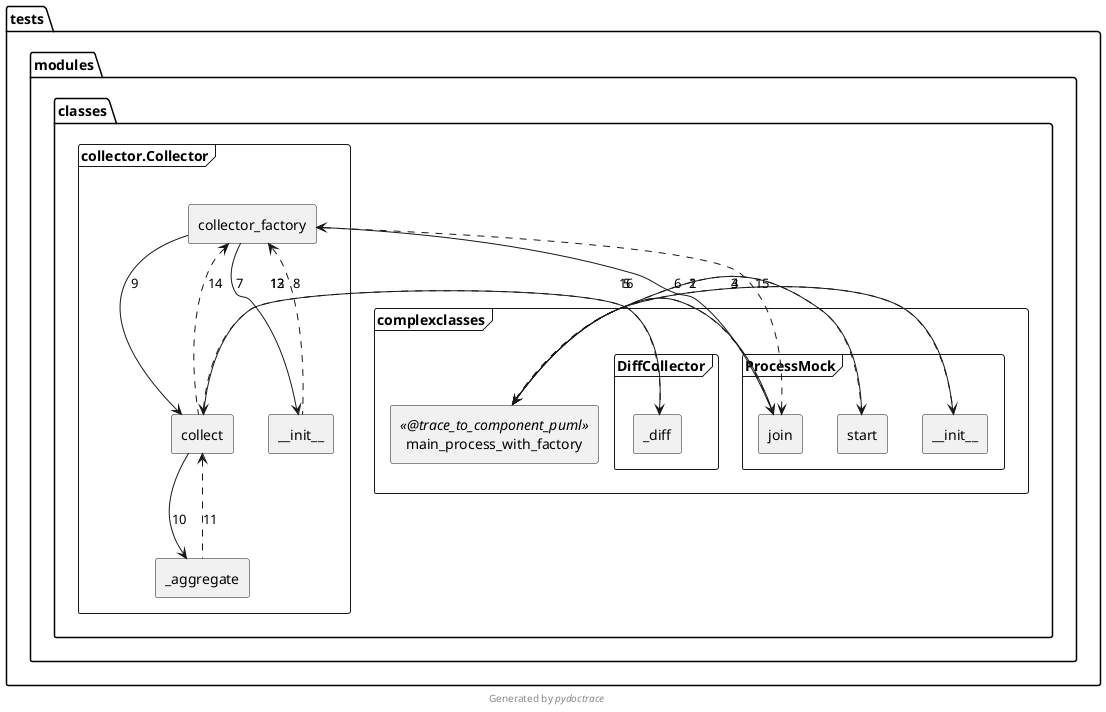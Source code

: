 @startuml tests.modules.classes.complexclasses.main_process_with_factory-component
skinparam BoxPadding 10
skinparam componentStyle rectangle
set separator .
!pragma useIntermediatePackages false

package tests.modules.classes {
  frame complexclasses {
    [tests.modules.classes.complexclasses.main_process_with_factory] as "main_process_with_factory" << @trace_to_component_puml >>
    frame ProcessMock {
      [tests.modules.classes.complexclasses.ProcessMock.~__init~__] as "~__init~__"
      [tests.modules.classes.complexclasses.ProcessMock.start] as "start"
      [tests.modules.classes.complexclasses.ProcessMock.join] as "join"
    }
    frame DiffCollector {
      [tests.modules.classes.complexclasses.DiffCollector._diff] as "_diff"
    }
  }
}
package tests.modules.classes.collector {
  frame Collector {
    [tests.modules.classes.collector.Collector.collector_factory] as "collector_factory"
    [tests.modules.classes.collector.Collector.~__init~__] as "~__init~__"
    [tests.modules.classes.collector.Collector.collect] as "collect"
    [tests.modules.classes.collector.Collector._aggregate] as "_aggregate"
  }
}
[tests.modules.classes.complexclasses.main_process_with_factory] -> [tests.modules.classes.complexclasses.ProcessMock.~__init~__] : 1
[tests.modules.classes.complexclasses.main_process_with_factory] <. [tests.modules.classes.complexclasses.ProcessMock.~__init~__] : 2
[tests.modules.classes.complexclasses.main_process_with_factory] -> [tests.modules.classes.complexclasses.ProcessMock.start] : 3
[tests.modules.classes.complexclasses.main_process_with_factory] <. [tests.modules.classes.complexclasses.ProcessMock.start] : 4
[tests.modules.classes.complexclasses.main_process_with_factory] -> [tests.modules.classes.complexclasses.ProcessMock.join] : 5
[tests.modules.classes.complexclasses.main_process_with_factory] <. [tests.modules.classes.complexclasses.ProcessMock.join] : 16
[tests.modules.classes.complexclasses.ProcessMock.join] -> [tests.modules.classes.collector.Collector.collector_factory] : 6
[tests.modules.classes.complexclasses.ProcessMock.join] <. [tests.modules.classes.collector.Collector.collector_factory] : 15
[tests.modules.classes.collector.Collector.collector_factory] --> [tests.modules.classes.collector.Collector.~__init~__] : 7
[tests.modules.classes.collector.Collector.collector_factory] <.. [tests.modules.classes.collector.Collector.~__init~__] : 8
[tests.modules.classes.collector.Collector.collector_factory] --> [tests.modules.classes.collector.Collector.collect] : 9
[tests.modules.classes.collector.Collector.collector_factory] <.. [tests.modules.classes.collector.Collector.collect] : 14
[tests.modules.classes.collector.Collector.collect] --> [tests.modules.classes.collector.Collector._aggregate] : 10
[tests.modules.classes.collector.Collector.collect] <.. [tests.modules.classes.collector.Collector._aggregate] : 11
[tests.modules.classes.collector.Collector.collect] -> [tests.modules.classes.complexclasses.DiffCollector._diff] : 12
[tests.modules.classes.collector.Collector.collect] <. [tests.modules.classes.complexclasses.DiffCollector._diff] : 13

footer Generated by //pydoctrace//
@enduml
